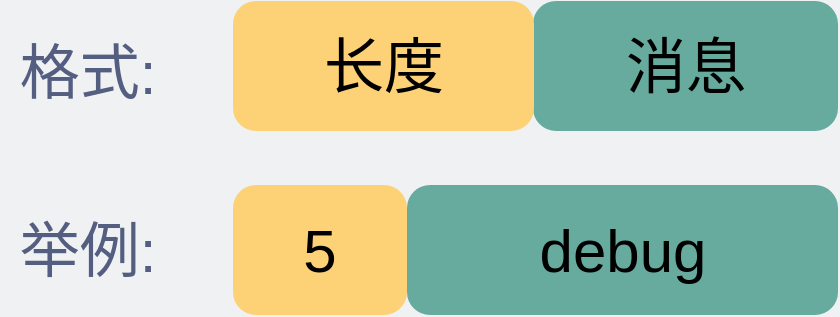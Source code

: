 <mxfile version="20.1.1" type="github">
  <diagram id="3228e29e-7158-1315-38df-8450db1d8a1d" name="Page-1">
    <mxGraphModel dx="1298" dy="699" grid="0" gridSize="10" guides="1" tooltips="1" connect="1" arrows="1" fold="1" page="1" pageScale="1" pageWidth="600" pageHeight="200" background="#EFF1F3" math="0" shadow="0">
      <root>
        <mxCell id="0" />
        <mxCell id="1" parent="0" />
        <mxCell id="aMB2SkQLuwcF9kNnRCJI-1" value="&lt;font style=&quot;font-size: 30px;&quot;&gt;消息&lt;/font&gt;" style="rounded=1;whiteSpace=wrap;html=1;strokeWidth=5;fontSize=30;strokeColor=#67AB9F;fillColor=#67AB9F;" parent="1" vertex="1">
          <mxGeometry x="338" y="24" width="147.5" height="60" as="geometry" />
        </mxCell>
        <mxCell id="aMB2SkQLuwcF9kNnRCJI-2" value="&lt;font style=&quot;font-size: 30px&quot;&gt;长度&lt;/font&gt;" style="rounded=1;whiteSpace=wrap;html=1;strokeWidth=5;fillColor=#FDD276;strokeColor=#FDD276;fontSize=30;" parent="1" vertex="1">
          <mxGeometry x="188" y="24" width="145.5" height="60" as="geometry" />
        </mxCell>
        <mxCell id="MLzBzx1cqZZRoDAUY8B1-1" value="&lt;font style=&quot;font-size: 30px;&quot;&gt;debug&lt;/font&gt;" style="rounded=1;whiteSpace=wrap;html=1;strokeWidth=5;fontSize=30;strokeColor=#67AB9F;fillColor=#67AB9F;" vertex="1" parent="1">
          <mxGeometry x="275" y="116" width="210.5" height="60" as="geometry" />
        </mxCell>
        <mxCell id="MLzBzx1cqZZRoDAUY8B1-2" value="&lt;font style=&quot;font-size: 30px&quot;&gt;5&lt;/font&gt;" style="rounded=1;whiteSpace=wrap;html=1;strokeWidth=5;fillColor=#FDD276;strokeColor=#FDD276;fontSize=30;" vertex="1" parent="1">
          <mxGeometry x="188" y="116" width="82" height="60" as="geometry" />
        </mxCell>
        <mxCell id="MLzBzx1cqZZRoDAUY8B1-3" value="&lt;font color=&quot;#535e80&quot; style=&quot;font-size: 30px;&quot;&gt;格式:&lt;/font&gt;" style="text;html=1;strokeColor=none;fillColor=none;align=center;verticalAlign=middle;whiteSpace=wrap;rounded=0;" vertex="1" parent="1">
          <mxGeometry x="69" y="39" width="88" height="36" as="geometry" />
        </mxCell>
        <mxCell id="MLzBzx1cqZZRoDAUY8B1-4" value="&lt;span style=&quot;font-size: 30px;&quot;&gt;&lt;font color=&quot;#535e80&quot;&gt;举例:&lt;/font&gt;&lt;/span&gt;" style="text;html=1;strokeColor=none;fillColor=none;align=center;verticalAlign=middle;whiteSpace=wrap;rounded=0;" vertex="1" parent="1">
          <mxGeometry x="69" y="128" width="88" height="36" as="geometry" />
        </mxCell>
      </root>
    </mxGraphModel>
  </diagram>
</mxfile>
